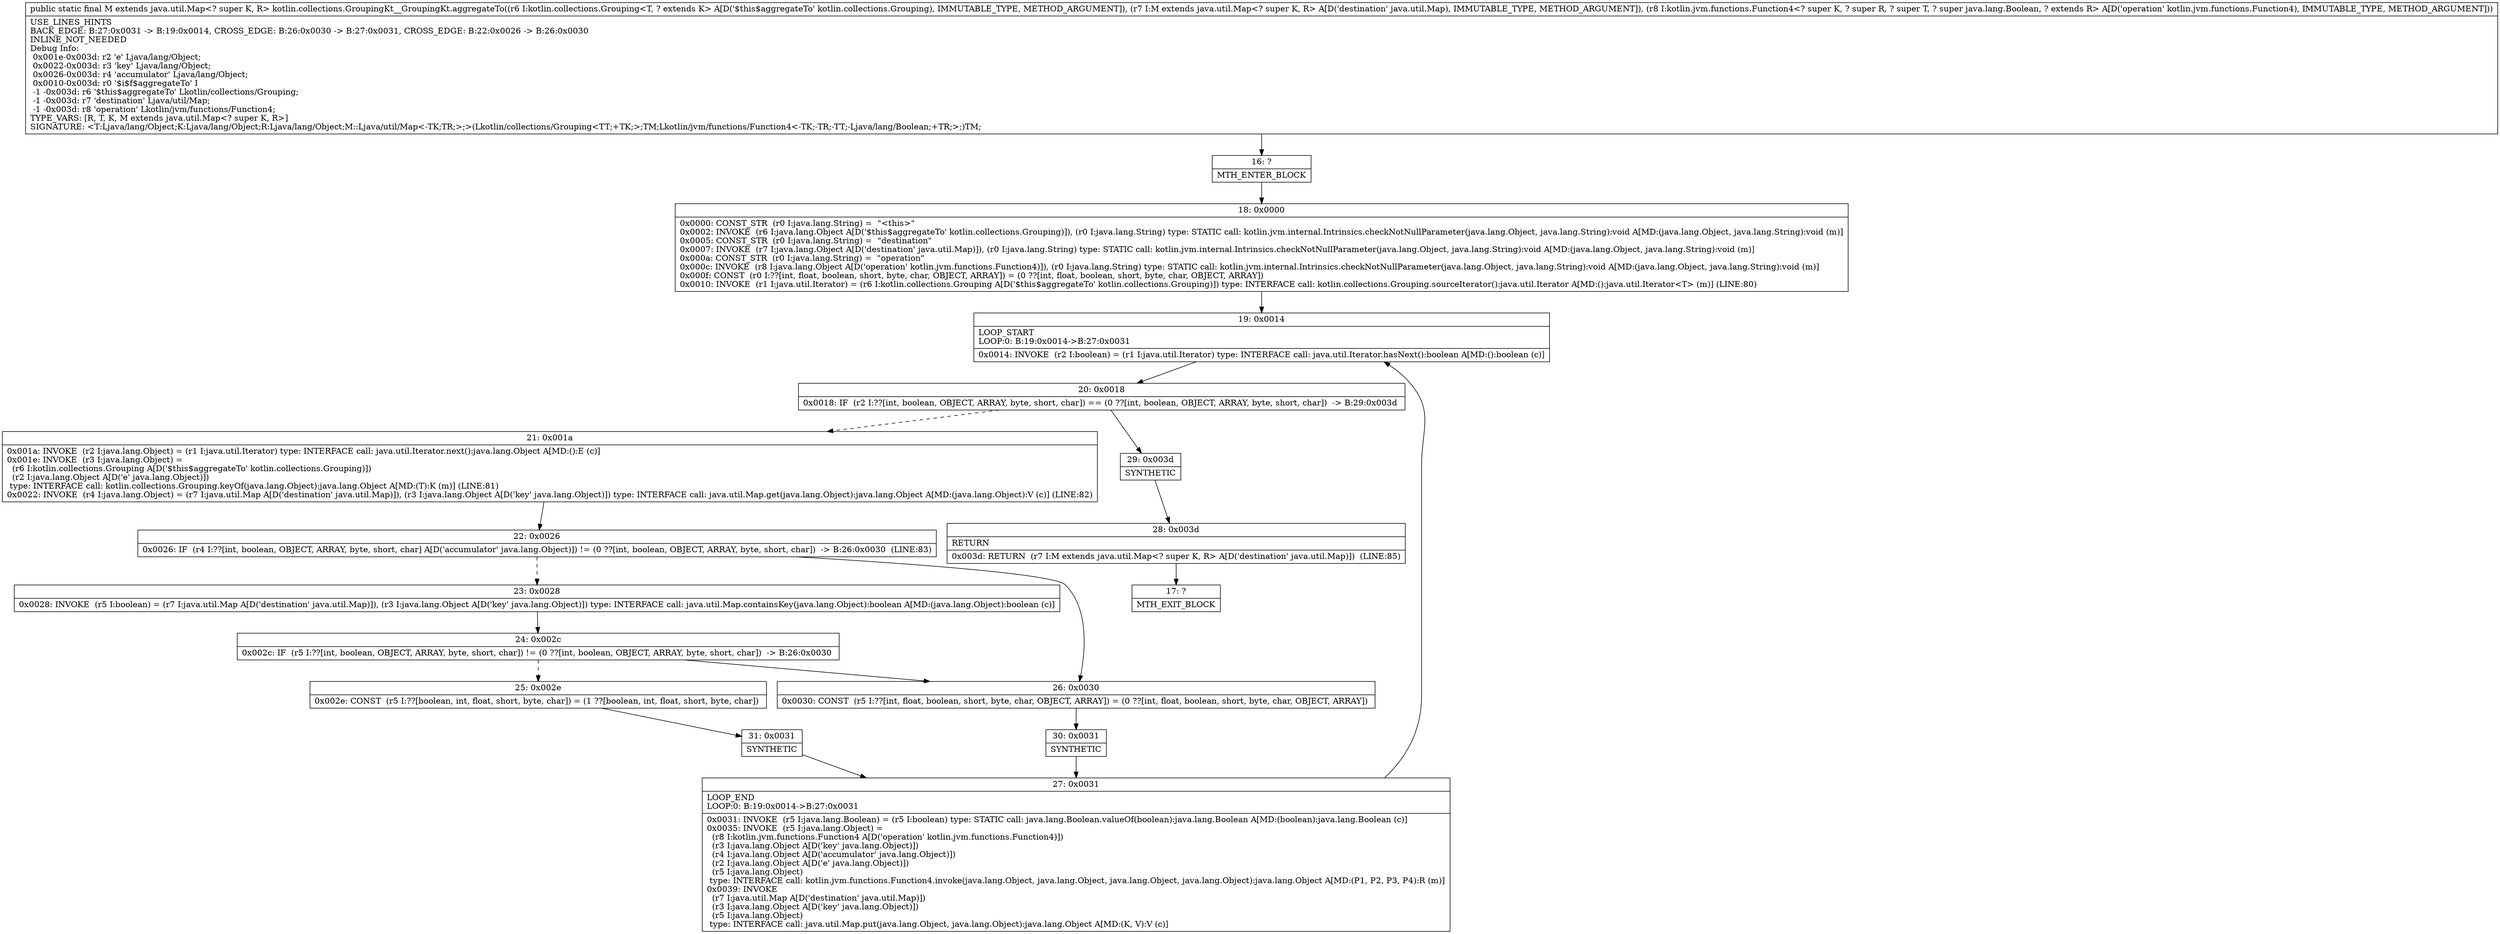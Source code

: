 digraph "CFG forkotlin.collections.GroupingKt__GroupingKt.aggregateTo(Lkotlin\/collections\/Grouping;Ljava\/util\/Map;Lkotlin\/jvm\/functions\/Function4;)Ljava\/util\/Map;" {
Node_16 [shape=record,label="{16\:\ ?|MTH_ENTER_BLOCK\l}"];
Node_18 [shape=record,label="{18\:\ 0x0000|0x0000: CONST_STR  (r0 I:java.lang.String) =  \"\<this\>\" \l0x0002: INVOKE  (r6 I:java.lang.Object A[D('$this$aggregateTo' kotlin.collections.Grouping)]), (r0 I:java.lang.String) type: STATIC call: kotlin.jvm.internal.Intrinsics.checkNotNullParameter(java.lang.Object, java.lang.String):void A[MD:(java.lang.Object, java.lang.String):void (m)]\l0x0005: CONST_STR  (r0 I:java.lang.String) =  \"destination\" \l0x0007: INVOKE  (r7 I:java.lang.Object A[D('destination' java.util.Map)]), (r0 I:java.lang.String) type: STATIC call: kotlin.jvm.internal.Intrinsics.checkNotNullParameter(java.lang.Object, java.lang.String):void A[MD:(java.lang.Object, java.lang.String):void (m)]\l0x000a: CONST_STR  (r0 I:java.lang.String) =  \"operation\" \l0x000c: INVOKE  (r8 I:java.lang.Object A[D('operation' kotlin.jvm.functions.Function4)]), (r0 I:java.lang.String) type: STATIC call: kotlin.jvm.internal.Intrinsics.checkNotNullParameter(java.lang.Object, java.lang.String):void A[MD:(java.lang.Object, java.lang.String):void (m)]\l0x000f: CONST  (r0 I:??[int, float, boolean, short, byte, char, OBJECT, ARRAY]) = (0 ??[int, float, boolean, short, byte, char, OBJECT, ARRAY]) \l0x0010: INVOKE  (r1 I:java.util.Iterator) = (r6 I:kotlin.collections.Grouping A[D('$this$aggregateTo' kotlin.collections.Grouping)]) type: INTERFACE call: kotlin.collections.Grouping.sourceIterator():java.util.Iterator A[MD:():java.util.Iterator\<T\> (m)] (LINE:80)\l}"];
Node_19 [shape=record,label="{19\:\ 0x0014|LOOP_START\lLOOP:0: B:19:0x0014\-\>B:27:0x0031\l|0x0014: INVOKE  (r2 I:boolean) = (r1 I:java.util.Iterator) type: INTERFACE call: java.util.Iterator.hasNext():boolean A[MD:():boolean (c)]\l}"];
Node_20 [shape=record,label="{20\:\ 0x0018|0x0018: IF  (r2 I:??[int, boolean, OBJECT, ARRAY, byte, short, char]) == (0 ??[int, boolean, OBJECT, ARRAY, byte, short, char])  \-\> B:29:0x003d \l}"];
Node_21 [shape=record,label="{21\:\ 0x001a|0x001a: INVOKE  (r2 I:java.lang.Object) = (r1 I:java.util.Iterator) type: INTERFACE call: java.util.Iterator.next():java.lang.Object A[MD:():E (c)]\l0x001e: INVOKE  (r3 I:java.lang.Object) = \l  (r6 I:kotlin.collections.Grouping A[D('$this$aggregateTo' kotlin.collections.Grouping)])\l  (r2 I:java.lang.Object A[D('e' java.lang.Object)])\l type: INTERFACE call: kotlin.collections.Grouping.keyOf(java.lang.Object):java.lang.Object A[MD:(T):K (m)] (LINE:81)\l0x0022: INVOKE  (r4 I:java.lang.Object) = (r7 I:java.util.Map A[D('destination' java.util.Map)]), (r3 I:java.lang.Object A[D('key' java.lang.Object)]) type: INTERFACE call: java.util.Map.get(java.lang.Object):java.lang.Object A[MD:(java.lang.Object):V (c)] (LINE:82)\l}"];
Node_22 [shape=record,label="{22\:\ 0x0026|0x0026: IF  (r4 I:??[int, boolean, OBJECT, ARRAY, byte, short, char] A[D('accumulator' java.lang.Object)]) != (0 ??[int, boolean, OBJECT, ARRAY, byte, short, char])  \-\> B:26:0x0030  (LINE:83)\l}"];
Node_23 [shape=record,label="{23\:\ 0x0028|0x0028: INVOKE  (r5 I:boolean) = (r7 I:java.util.Map A[D('destination' java.util.Map)]), (r3 I:java.lang.Object A[D('key' java.lang.Object)]) type: INTERFACE call: java.util.Map.containsKey(java.lang.Object):boolean A[MD:(java.lang.Object):boolean (c)]\l}"];
Node_24 [shape=record,label="{24\:\ 0x002c|0x002c: IF  (r5 I:??[int, boolean, OBJECT, ARRAY, byte, short, char]) != (0 ??[int, boolean, OBJECT, ARRAY, byte, short, char])  \-\> B:26:0x0030 \l}"];
Node_25 [shape=record,label="{25\:\ 0x002e|0x002e: CONST  (r5 I:??[boolean, int, float, short, byte, char]) = (1 ??[boolean, int, float, short, byte, char]) \l}"];
Node_31 [shape=record,label="{31\:\ 0x0031|SYNTHETIC\l}"];
Node_27 [shape=record,label="{27\:\ 0x0031|LOOP_END\lLOOP:0: B:19:0x0014\-\>B:27:0x0031\l|0x0031: INVOKE  (r5 I:java.lang.Boolean) = (r5 I:boolean) type: STATIC call: java.lang.Boolean.valueOf(boolean):java.lang.Boolean A[MD:(boolean):java.lang.Boolean (c)]\l0x0035: INVOKE  (r5 I:java.lang.Object) = \l  (r8 I:kotlin.jvm.functions.Function4 A[D('operation' kotlin.jvm.functions.Function4)])\l  (r3 I:java.lang.Object A[D('key' java.lang.Object)])\l  (r4 I:java.lang.Object A[D('accumulator' java.lang.Object)])\l  (r2 I:java.lang.Object A[D('e' java.lang.Object)])\l  (r5 I:java.lang.Object)\l type: INTERFACE call: kotlin.jvm.functions.Function4.invoke(java.lang.Object, java.lang.Object, java.lang.Object, java.lang.Object):java.lang.Object A[MD:(P1, P2, P3, P4):R (m)]\l0x0039: INVOKE  \l  (r7 I:java.util.Map A[D('destination' java.util.Map)])\l  (r3 I:java.lang.Object A[D('key' java.lang.Object)])\l  (r5 I:java.lang.Object)\l type: INTERFACE call: java.util.Map.put(java.lang.Object, java.lang.Object):java.lang.Object A[MD:(K, V):V (c)]\l}"];
Node_26 [shape=record,label="{26\:\ 0x0030|0x0030: CONST  (r5 I:??[int, float, boolean, short, byte, char, OBJECT, ARRAY]) = (0 ??[int, float, boolean, short, byte, char, OBJECT, ARRAY]) \l}"];
Node_30 [shape=record,label="{30\:\ 0x0031|SYNTHETIC\l}"];
Node_29 [shape=record,label="{29\:\ 0x003d|SYNTHETIC\l}"];
Node_28 [shape=record,label="{28\:\ 0x003d|RETURN\l|0x003d: RETURN  (r7 I:M extends java.util.Map\<? super K, R\> A[D('destination' java.util.Map)])  (LINE:85)\l}"];
Node_17 [shape=record,label="{17\:\ ?|MTH_EXIT_BLOCK\l}"];
MethodNode[shape=record,label="{public static final M extends java.util.Map\<? super K, R\> kotlin.collections.GroupingKt__GroupingKt.aggregateTo((r6 I:kotlin.collections.Grouping\<T, ? extends K\> A[D('$this$aggregateTo' kotlin.collections.Grouping), IMMUTABLE_TYPE, METHOD_ARGUMENT]), (r7 I:M extends java.util.Map\<? super K, R\> A[D('destination' java.util.Map), IMMUTABLE_TYPE, METHOD_ARGUMENT]), (r8 I:kotlin.jvm.functions.Function4\<? super K, ? super R, ? super T, ? super java.lang.Boolean, ? extends R\> A[D('operation' kotlin.jvm.functions.Function4), IMMUTABLE_TYPE, METHOD_ARGUMENT]))  | USE_LINES_HINTS\lBACK_EDGE: B:27:0x0031 \-\> B:19:0x0014, CROSS_EDGE: B:26:0x0030 \-\> B:27:0x0031, CROSS_EDGE: B:22:0x0026 \-\> B:26:0x0030\lINLINE_NOT_NEEDED\lDebug Info:\l  0x001e\-0x003d: r2 'e' Ljava\/lang\/Object;\l  0x0022\-0x003d: r3 'key' Ljava\/lang\/Object;\l  0x0026\-0x003d: r4 'accumulator' Ljava\/lang\/Object;\l  0x0010\-0x003d: r0 '$i$f$aggregateTo' I\l  \-1 \-0x003d: r6 '$this$aggregateTo' Lkotlin\/collections\/Grouping;\l  \-1 \-0x003d: r7 'destination' Ljava\/util\/Map;\l  \-1 \-0x003d: r8 'operation' Lkotlin\/jvm\/functions\/Function4;\lTYPE_VARS: [R, T, K, M extends java.util.Map\<? super K, R\>]\lSIGNATURE: \<T:Ljava\/lang\/Object;K:Ljava\/lang\/Object;R:Ljava\/lang\/Object;M::Ljava\/util\/Map\<\-TK;TR;\>;\>(Lkotlin\/collections\/Grouping\<TT;+TK;\>;TM;Lkotlin\/jvm\/functions\/Function4\<\-TK;\-TR;\-TT;\-Ljava\/lang\/Boolean;+TR;\>;)TM;\l}"];
MethodNode -> Node_16;Node_16 -> Node_18;
Node_18 -> Node_19;
Node_19 -> Node_20;
Node_20 -> Node_21[style=dashed];
Node_20 -> Node_29;
Node_21 -> Node_22;
Node_22 -> Node_23[style=dashed];
Node_22 -> Node_26;
Node_23 -> Node_24;
Node_24 -> Node_25[style=dashed];
Node_24 -> Node_26;
Node_25 -> Node_31;
Node_31 -> Node_27;
Node_27 -> Node_19;
Node_26 -> Node_30;
Node_30 -> Node_27;
Node_29 -> Node_28;
Node_28 -> Node_17;
}

